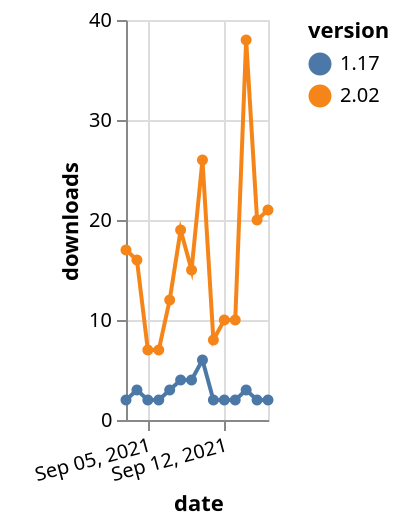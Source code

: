 {"$schema": "https://vega.github.io/schema/vega-lite/v5.json", "description": "A simple bar chart with embedded data.", "data": {"values": [{"date": "2021-09-03", "total": 6978, "delta": 2, "version": "1.17"}, {"date": "2021-09-04", "total": 6981, "delta": 3, "version": "1.17"}, {"date": "2021-09-05", "total": 6983, "delta": 2, "version": "1.17"}, {"date": "2021-09-06", "total": 6985, "delta": 2, "version": "1.17"}, {"date": "2021-09-07", "total": 6988, "delta": 3, "version": "1.17"}, {"date": "2021-09-08", "total": 6992, "delta": 4, "version": "1.17"}, {"date": "2021-09-09", "total": 6996, "delta": 4, "version": "1.17"}, {"date": "2021-09-10", "total": 7002, "delta": 6, "version": "1.17"}, {"date": "2021-09-11", "total": 7004, "delta": 2, "version": "1.17"}, {"date": "2021-09-12", "total": 7006, "delta": 2, "version": "1.17"}, {"date": "2021-09-13", "total": 7008, "delta": 2, "version": "1.17"}, {"date": "2021-09-14", "total": 7011, "delta": 3, "version": "1.17"}, {"date": "2021-09-15", "total": 7013, "delta": 2, "version": "1.17"}, {"date": "2021-09-16", "total": 7015, "delta": 2, "version": "1.17"}, {"date": "2021-09-03", "total": 14055, "delta": 17, "version": "2.02"}, {"date": "2021-09-04", "total": 14071, "delta": 16, "version": "2.02"}, {"date": "2021-09-05", "total": 14078, "delta": 7, "version": "2.02"}, {"date": "2021-09-06", "total": 14085, "delta": 7, "version": "2.02"}, {"date": "2021-09-07", "total": 14097, "delta": 12, "version": "2.02"}, {"date": "2021-09-08", "total": 14116, "delta": 19, "version": "2.02"}, {"date": "2021-09-09", "total": 14131, "delta": 15, "version": "2.02"}, {"date": "2021-09-10", "total": 14157, "delta": 26, "version": "2.02"}, {"date": "2021-09-11", "total": 14165, "delta": 8, "version": "2.02"}, {"date": "2021-09-12", "total": 14175, "delta": 10, "version": "2.02"}, {"date": "2021-09-13", "total": 14185, "delta": 10, "version": "2.02"}, {"date": "2021-09-14", "total": 14223, "delta": 38, "version": "2.02"}, {"date": "2021-09-15", "total": 14243, "delta": 20, "version": "2.02"}, {"date": "2021-09-16", "total": 14264, "delta": 21, "version": "2.02"}]}, "width": "container", "mark": {"type": "line", "point": {"filled": true}}, "encoding": {"x": {"field": "date", "type": "temporal", "timeUnit": "yearmonthdate", "title": "date", "axis": {"labelAngle": -15}}, "y": {"field": "delta", "type": "quantitative", "title": "downloads"}, "color": {"field": "version", "type": "nominal"}, "tooltip": {"field": "delta"}}}